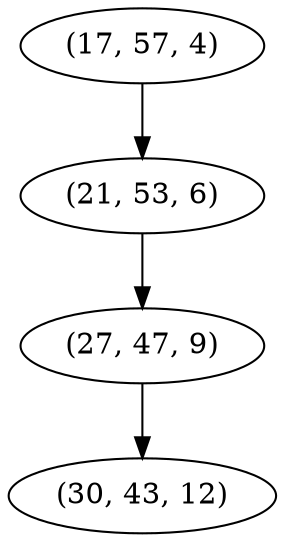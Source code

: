 digraph tree {
    "(17, 57, 4)";
    "(21, 53, 6)";
    "(27, 47, 9)";
    "(30, 43, 12)";
    "(17, 57, 4)" -> "(21, 53, 6)";
    "(21, 53, 6)" -> "(27, 47, 9)";
    "(27, 47, 9)" -> "(30, 43, 12)";
}
